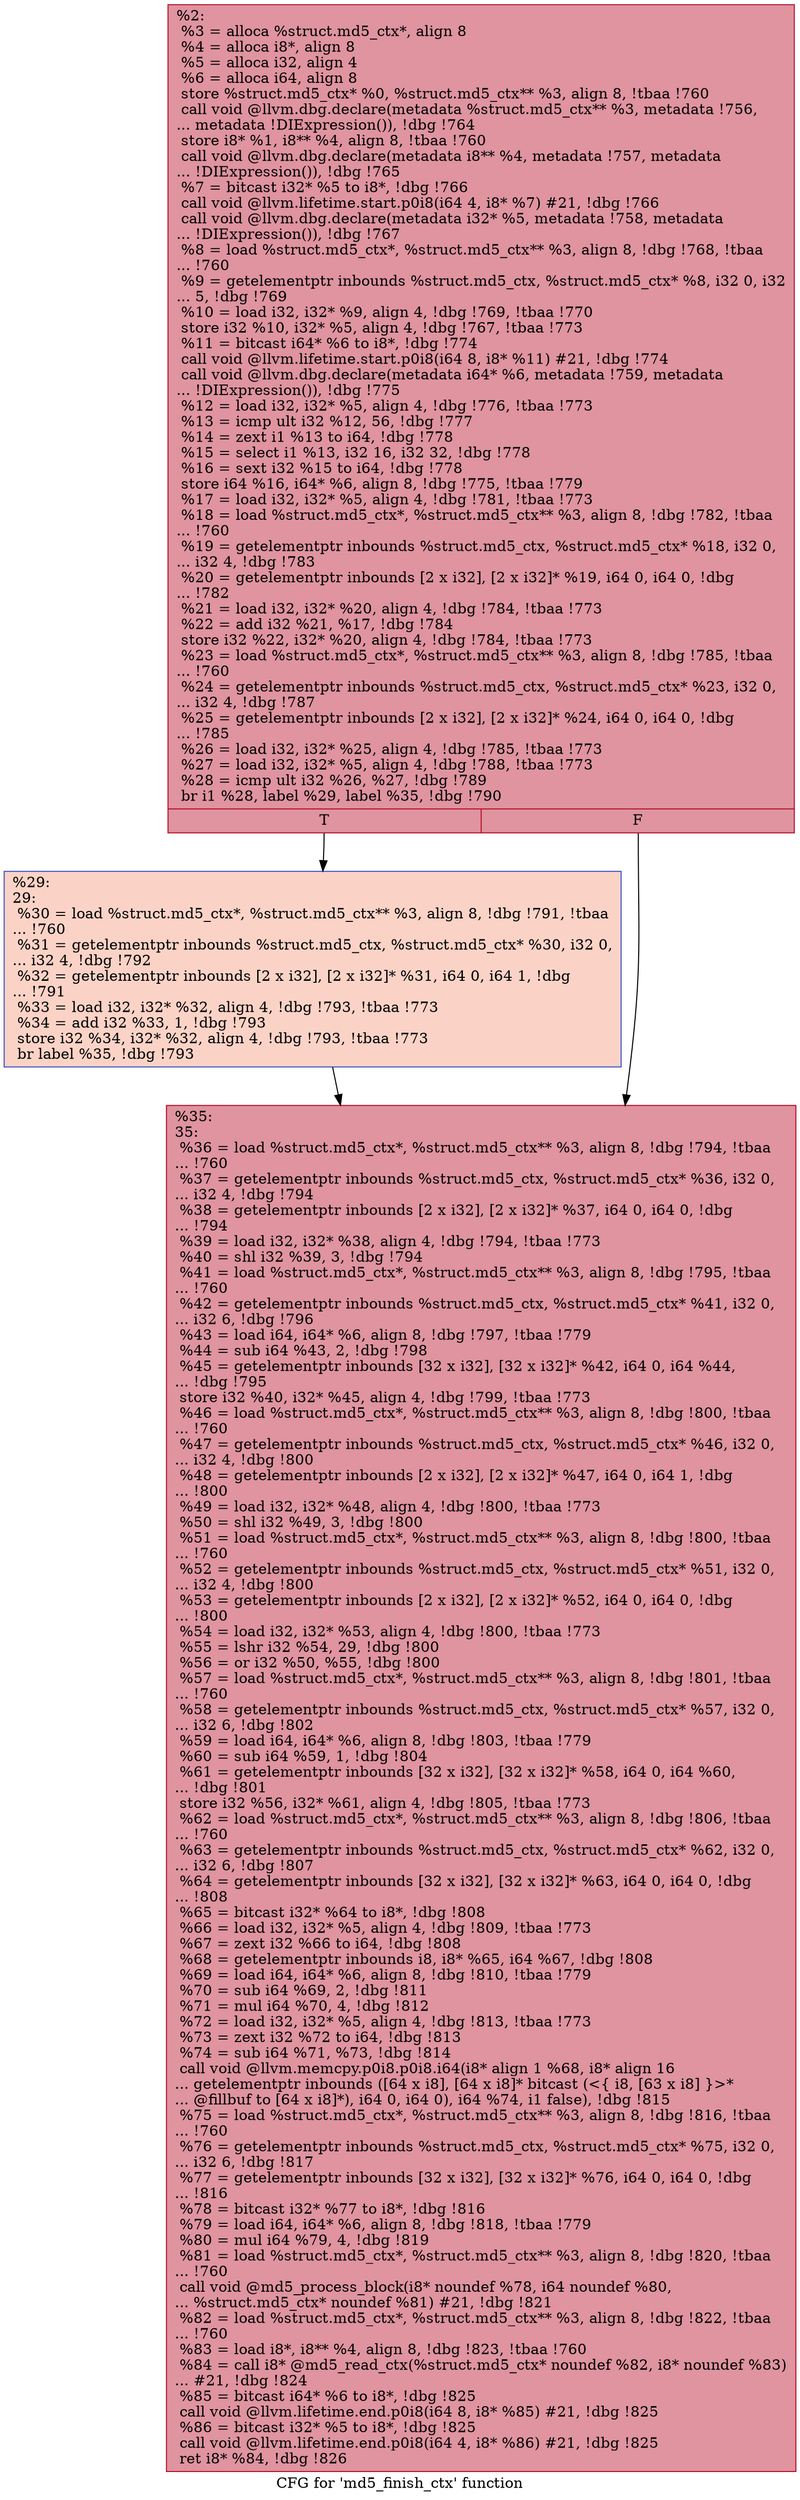 digraph "CFG for 'md5_finish_ctx' function" {
	label="CFG for 'md5_finish_ctx' function";

	Node0x7cdc20 [shape=record,color="#b70d28ff", style=filled, fillcolor="#b70d2870",label="{%2:\l  %3 = alloca %struct.md5_ctx*, align 8\l  %4 = alloca i8*, align 8\l  %5 = alloca i32, align 4\l  %6 = alloca i64, align 8\l  store %struct.md5_ctx* %0, %struct.md5_ctx** %3, align 8, !tbaa !760\l  call void @llvm.dbg.declare(metadata %struct.md5_ctx** %3, metadata !756,\l... metadata !DIExpression()), !dbg !764\l  store i8* %1, i8** %4, align 8, !tbaa !760\l  call void @llvm.dbg.declare(metadata i8** %4, metadata !757, metadata\l... !DIExpression()), !dbg !765\l  %7 = bitcast i32* %5 to i8*, !dbg !766\l  call void @llvm.lifetime.start.p0i8(i64 4, i8* %7) #21, !dbg !766\l  call void @llvm.dbg.declare(metadata i32* %5, metadata !758, metadata\l... !DIExpression()), !dbg !767\l  %8 = load %struct.md5_ctx*, %struct.md5_ctx** %3, align 8, !dbg !768, !tbaa\l... !760\l  %9 = getelementptr inbounds %struct.md5_ctx, %struct.md5_ctx* %8, i32 0, i32\l... 5, !dbg !769\l  %10 = load i32, i32* %9, align 4, !dbg !769, !tbaa !770\l  store i32 %10, i32* %5, align 4, !dbg !767, !tbaa !773\l  %11 = bitcast i64* %6 to i8*, !dbg !774\l  call void @llvm.lifetime.start.p0i8(i64 8, i8* %11) #21, !dbg !774\l  call void @llvm.dbg.declare(metadata i64* %6, metadata !759, metadata\l... !DIExpression()), !dbg !775\l  %12 = load i32, i32* %5, align 4, !dbg !776, !tbaa !773\l  %13 = icmp ult i32 %12, 56, !dbg !777\l  %14 = zext i1 %13 to i64, !dbg !778\l  %15 = select i1 %13, i32 16, i32 32, !dbg !778\l  %16 = sext i32 %15 to i64, !dbg !778\l  store i64 %16, i64* %6, align 8, !dbg !775, !tbaa !779\l  %17 = load i32, i32* %5, align 4, !dbg !781, !tbaa !773\l  %18 = load %struct.md5_ctx*, %struct.md5_ctx** %3, align 8, !dbg !782, !tbaa\l... !760\l  %19 = getelementptr inbounds %struct.md5_ctx, %struct.md5_ctx* %18, i32 0,\l... i32 4, !dbg !783\l  %20 = getelementptr inbounds [2 x i32], [2 x i32]* %19, i64 0, i64 0, !dbg\l... !782\l  %21 = load i32, i32* %20, align 4, !dbg !784, !tbaa !773\l  %22 = add i32 %21, %17, !dbg !784\l  store i32 %22, i32* %20, align 4, !dbg !784, !tbaa !773\l  %23 = load %struct.md5_ctx*, %struct.md5_ctx** %3, align 8, !dbg !785, !tbaa\l... !760\l  %24 = getelementptr inbounds %struct.md5_ctx, %struct.md5_ctx* %23, i32 0,\l... i32 4, !dbg !787\l  %25 = getelementptr inbounds [2 x i32], [2 x i32]* %24, i64 0, i64 0, !dbg\l... !785\l  %26 = load i32, i32* %25, align 4, !dbg !785, !tbaa !773\l  %27 = load i32, i32* %5, align 4, !dbg !788, !tbaa !773\l  %28 = icmp ult i32 %26, %27, !dbg !789\l  br i1 %28, label %29, label %35, !dbg !790\l|{<s0>T|<s1>F}}"];
	Node0x7cdc20:s0 -> Node0x7cdc70;
	Node0x7cdc20:s1 -> Node0x7cdcc0;
	Node0x7cdc70 [shape=record,color="#3d50c3ff", style=filled, fillcolor="#f59c7d70",label="{%29:\l29:                                               \l  %30 = load %struct.md5_ctx*, %struct.md5_ctx** %3, align 8, !dbg !791, !tbaa\l... !760\l  %31 = getelementptr inbounds %struct.md5_ctx, %struct.md5_ctx* %30, i32 0,\l... i32 4, !dbg !792\l  %32 = getelementptr inbounds [2 x i32], [2 x i32]* %31, i64 0, i64 1, !dbg\l... !791\l  %33 = load i32, i32* %32, align 4, !dbg !793, !tbaa !773\l  %34 = add i32 %33, 1, !dbg !793\l  store i32 %34, i32* %32, align 4, !dbg !793, !tbaa !773\l  br label %35, !dbg !793\l}"];
	Node0x7cdc70 -> Node0x7cdcc0;
	Node0x7cdcc0 [shape=record,color="#b70d28ff", style=filled, fillcolor="#b70d2870",label="{%35:\l35:                                               \l  %36 = load %struct.md5_ctx*, %struct.md5_ctx** %3, align 8, !dbg !794, !tbaa\l... !760\l  %37 = getelementptr inbounds %struct.md5_ctx, %struct.md5_ctx* %36, i32 0,\l... i32 4, !dbg !794\l  %38 = getelementptr inbounds [2 x i32], [2 x i32]* %37, i64 0, i64 0, !dbg\l... !794\l  %39 = load i32, i32* %38, align 4, !dbg !794, !tbaa !773\l  %40 = shl i32 %39, 3, !dbg !794\l  %41 = load %struct.md5_ctx*, %struct.md5_ctx** %3, align 8, !dbg !795, !tbaa\l... !760\l  %42 = getelementptr inbounds %struct.md5_ctx, %struct.md5_ctx* %41, i32 0,\l... i32 6, !dbg !796\l  %43 = load i64, i64* %6, align 8, !dbg !797, !tbaa !779\l  %44 = sub i64 %43, 2, !dbg !798\l  %45 = getelementptr inbounds [32 x i32], [32 x i32]* %42, i64 0, i64 %44,\l... !dbg !795\l  store i32 %40, i32* %45, align 4, !dbg !799, !tbaa !773\l  %46 = load %struct.md5_ctx*, %struct.md5_ctx** %3, align 8, !dbg !800, !tbaa\l... !760\l  %47 = getelementptr inbounds %struct.md5_ctx, %struct.md5_ctx* %46, i32 0,\l... i32 4, !dbg !800\l  %48 = getelementptr inbounds [2 x i32], [2 x i32]* %47, i64 0, i64 1, !dbg\l... !800\l  %49 = load i32, i32* %48, align 4, !dbg !800, !tbaa !773\l  %50 = shl i32 %49, 3, !dbg !800\l  %51 = load %struct.md5_ctx*, %struct.md5_ctx** %3, align 8, !dbg !800, !tbaa\l... !760\l  %52 = getelementptr inbounds %struct.md5_ctx, %struct.md5_ctx* %51, i32 0,\l... i32 4, !dbg !800\l  %53 = getelementptr inbounds [2 x i32], [2 x i32]* %52, i64 0, i64 0, !dbg\l... !800\l  %54 = load i32, i32* %53, align 4, !dbg !800, !tbaa !773\l  %55 = lshr i32 %54, 29, !dbg !800\l  %56 = or i32 %50, %55, !dbg !800\l  %57 = load %struct.md5_ctx*, %struct.md5_ctx** %3, align 8, !dbg !801, !tbaa\l... !760\l  %58 = getelementptr inbounds %struct.md5_ctx, %struct.md5_ctx* %57, i32 0,\l... i32 6, !dbg !802\l  %59 = load i64, i64* %6, align 8, !dbg !803, !tbaa !779\l  %60 = sub i64 %59, 1, !dbg !804\l  %61 = getelementptr inbounds [32 x i32], [32 x i32]* %58, i64 0, i64 %60,\l... !dbg !801\l  store i32 %56, i32* %61, align 4, !dbg !805, !tbaa !773\l  %62 = load %struct.md5_ctx*, %struct.md5_ctx** %3, align 8, !dbg !806, !tbaa\l... !760\l  %63 = getelementptr inbounds %struct.md5_ctx, %struct.md5_ctx* %62, i32 0,\l... i32 6, !dbg !807\l  %64 = getelementptr inbounds [32 x i32], [32 x i32]* %63, i64 0, i64 0, !dbg\l... !808\l  %65 = bitcast i32* %64 to i8*, !dbg !808\l  %66 = load i32, i32* %5, align 4, !dbg !809, !tbaa !773\l  %67 = zext i32 %66 to i64, !dbg !808\l  %68 = getelementptr inbounds i8, i8* %65, i64 %67, !dbg !808\l  %69 = load i64, i64* %6, align 8, !dbg !810, !tbaa !779\l  %70 = sub i64 %69, 2, !dbg !811\l  %71 = mul i64 %70, 4, !dbg !812\l  %72 = load i32, i32* %5, align 4, !dbg !813, !tbaa !773\l  %73 = zext i32 %72 to i64, !dbg !813\l  %74 = sub i64 %71, %73, !dbg !814\l  call void @llvm.memcpy.p0i8.p0i8.i64(i8* align 1 %68, i8* align 16\l... getelementptr inbounds ([64 x i8], [64 x i8]* bitcast (\<\{ i8, [63 x i8] \}\>*\l... @fillbuf to [64 x i8]*), i64 0, i64 0), i64 %74, i1 false), !dbg !815\l  %75 = load %struct.md5_ctx*, %struct.md5_ctx** %3, align 8, !dbg !816, !tbaa\l... !760\l  %76 = getelementptr inbounds %struct.md5_ctx, %struct.md5_ctx* %75, i32 0,\l... i32 6, !dbg !817\l  %77 = getelementptr inbounds [32 x i32], [32 x i32]* %76, i64 0, i64 0, !dbg\l... !816\l  %78 = bitcast i32* %77 to i8*, !dbg !816\l  %79 = load i64, i64* %6, align 8, !dbg !818, !tbaa !779\l  %80 = mul i64 %79, 4, !dbg !819\l  %81 = load %struct.md5_ctx*, %struct.md5_ctx** %3, align 8, !dbg !820, !tbaa\l... !760\l  call void @md5_process_block(i8* noundef %78, i64 noundef %80,\l... %struct.md5_ctx* noundef %81) #21, !dbg !821\l  %82 = load %struct.md5_ctx*, %struct.md5_ctx** %3, align 8, !dbg !822, !tbaa\l... !760\l  %83 = load i8*, i8** %4, align 8, !dbg !823, !tbaa !760\l  %84 = call i8* @md5_read_ctx(%struct.md5_ctx* noundef %82, i8* noundef %83)\l... #21, !dbg !824\l  %85 = bitcast i64* %6 to i8*, !dbg !825\l  call void @llvm.lifetime.end.p0i8(i64 8, i8* %85) #21, !dbg !825\l  %86 = bitcast i32* %5 to i8*, !dbg !825\l  call void @llvm.lifetime.end.p0i8(i64 4, i8* %86) #21, !dbg !825\l  ret i8* %84, !dbg !826\l}"];
}

